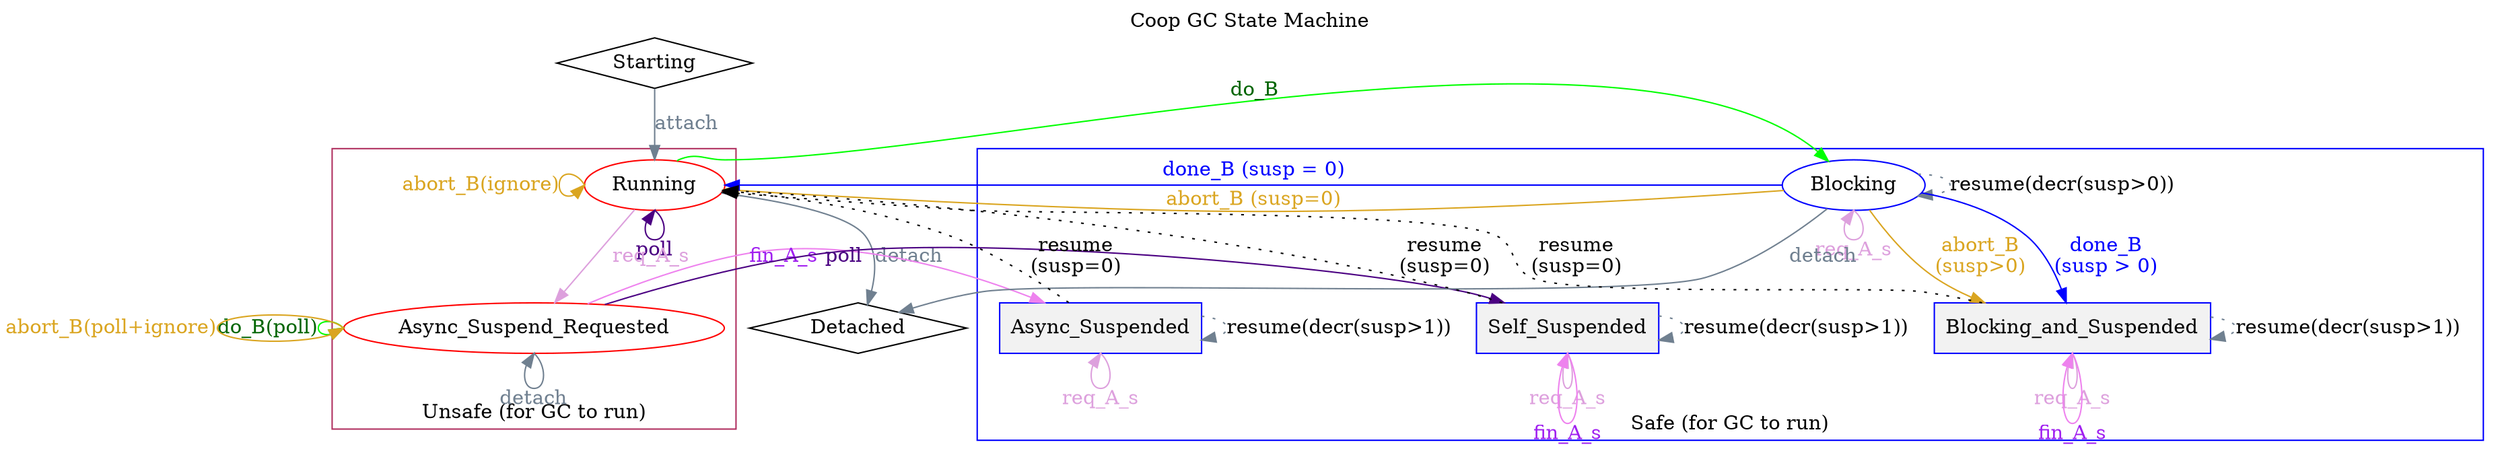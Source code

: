 digraph GC {
	label = "Coop GC State Machine";
	labelloc = "t"
	remincross = true;
	
	// Thread states
	Starting [shape=diamond];
	subgraph cluster_Unsafe {
		label = "Unsafe (for GC to run)" ;
		labelloc = "b";
		node [color = red];
		color = maroon;
		style = solid;
		Running ;
		Async_Suspend_Requested ;
	} ;
	subgraph cluster_Safe {
		labelloc = "b";
		label = "Safe (for GC to run)" ;
		node [color = blue];
		color = blue;
		style = solid;
		Blocking ;
		subgraph cluster_Suspended {
			label = "" ;
			style = invis;
			node [shape = "rectangle", style = "filled", fillcolor = "grey95"];
			
			Async_Suspended ;
			Self_Suspended ;
			Blocking_and_Suspended;
		};
	} ;
		
	Detached [shape=diamond] ;

	// attach
	{
		edge [label = "attach", color="slategrey", fontcolor="slategrey"];
		Starting -> Running;
	}
	// detach
	{
		edge [label = "detach", color="slategrey", fontcolor="slategrey"];
		{ Running Blocking } -> Detached ;
		Async_Suspend_Requested:s -> Async_Suspend_Requested:s;
	}
	

	// do blocking
	{
		edge [label = "do_B", color = "green", fontcolor="darkgreen"];
		Running:ne -> Blocking:nw;
		Async_Suspend_Requested:w -> Async_Suspend_Requested:w [label = "do_B(poll)"];
	}
	
	// abort blocking
	{
		edge [label = "abort_B", color = "goldenrod", fontcolor="goldenrod"];
		Running:w -> Running:w [label="abort_B(ignore)"];
		Async_Suspend_Requested:w -> Async_Suspend_Requested:w [label="abort_B(poll+ignore)"];
		Blocking -> Running [label = "abort_B (susp=0)", constraint = false];
		Blocking -> Blocking_and_Suspended [label = "abort_B\n(susp>0)"];
	}

	// done blocking
	{
		edge [label = "done_B", color = "blue", fontcolor="blue"];
		Blocking -> Running [label = "done_B (susp = 0)", constraint = false]
		Blocking -> Blocking_and_Suspended [ label = "done_B\n(susp > 0)"];
	}

	// request_async_suspension
	{
		edge [label = "req_A_s", color="plum", fontcolor="plum"];
		{ Running } -> Async_Suspend_Requested;
		Async_Suspended:s -> Async_Suspended:s;
		Self_Suspended:s -> Self_Suspended:s;
		Blocking_and_Suspended:s -> Blocking_and_Suspended:s;
		Blocking:s -> Blocking:s;
	}
	
	// poll
	{
		edge [label = "poll", color="indigo", fontcolor="indigo"];
		Running:s -> Running:s;
		Async_Suspend_Requested -> Self_Suspended;
	}

	// resume, just the non-error cases that don't alter the suspend count.
	{
		edge [label ="resume\n(susp=0)" style = "dotted"];
		{ Async_Suspended Self_Suspended Blocking_and_Suspended } -> Running;
	}

	// resume, decrement susp
	{
		edge [label = "resume(decr(susp>1))", style = "dotted", color="slategrey"]
		Async_Suspended -> Async_Suspended;
		Self_Suspended -> Self_Suspended;
		Blocking_and_Suspended -> Blocking_and_Suspended;
		Blocking -> Blocking [ label = "resume(decr(susp>0))"  ];
	}

	// finish_async_suspend
	{
		edge [label = "fin_A_s", color="violet", fontcolor="purple"];
		Self_Suspended:s -> Self_Suspended:s;
		Blocking_and_Suspended:s -> Blocking_and_Suspended:s;
		Async_Suspend_Requested -> Async_Suspended;
        }

}
